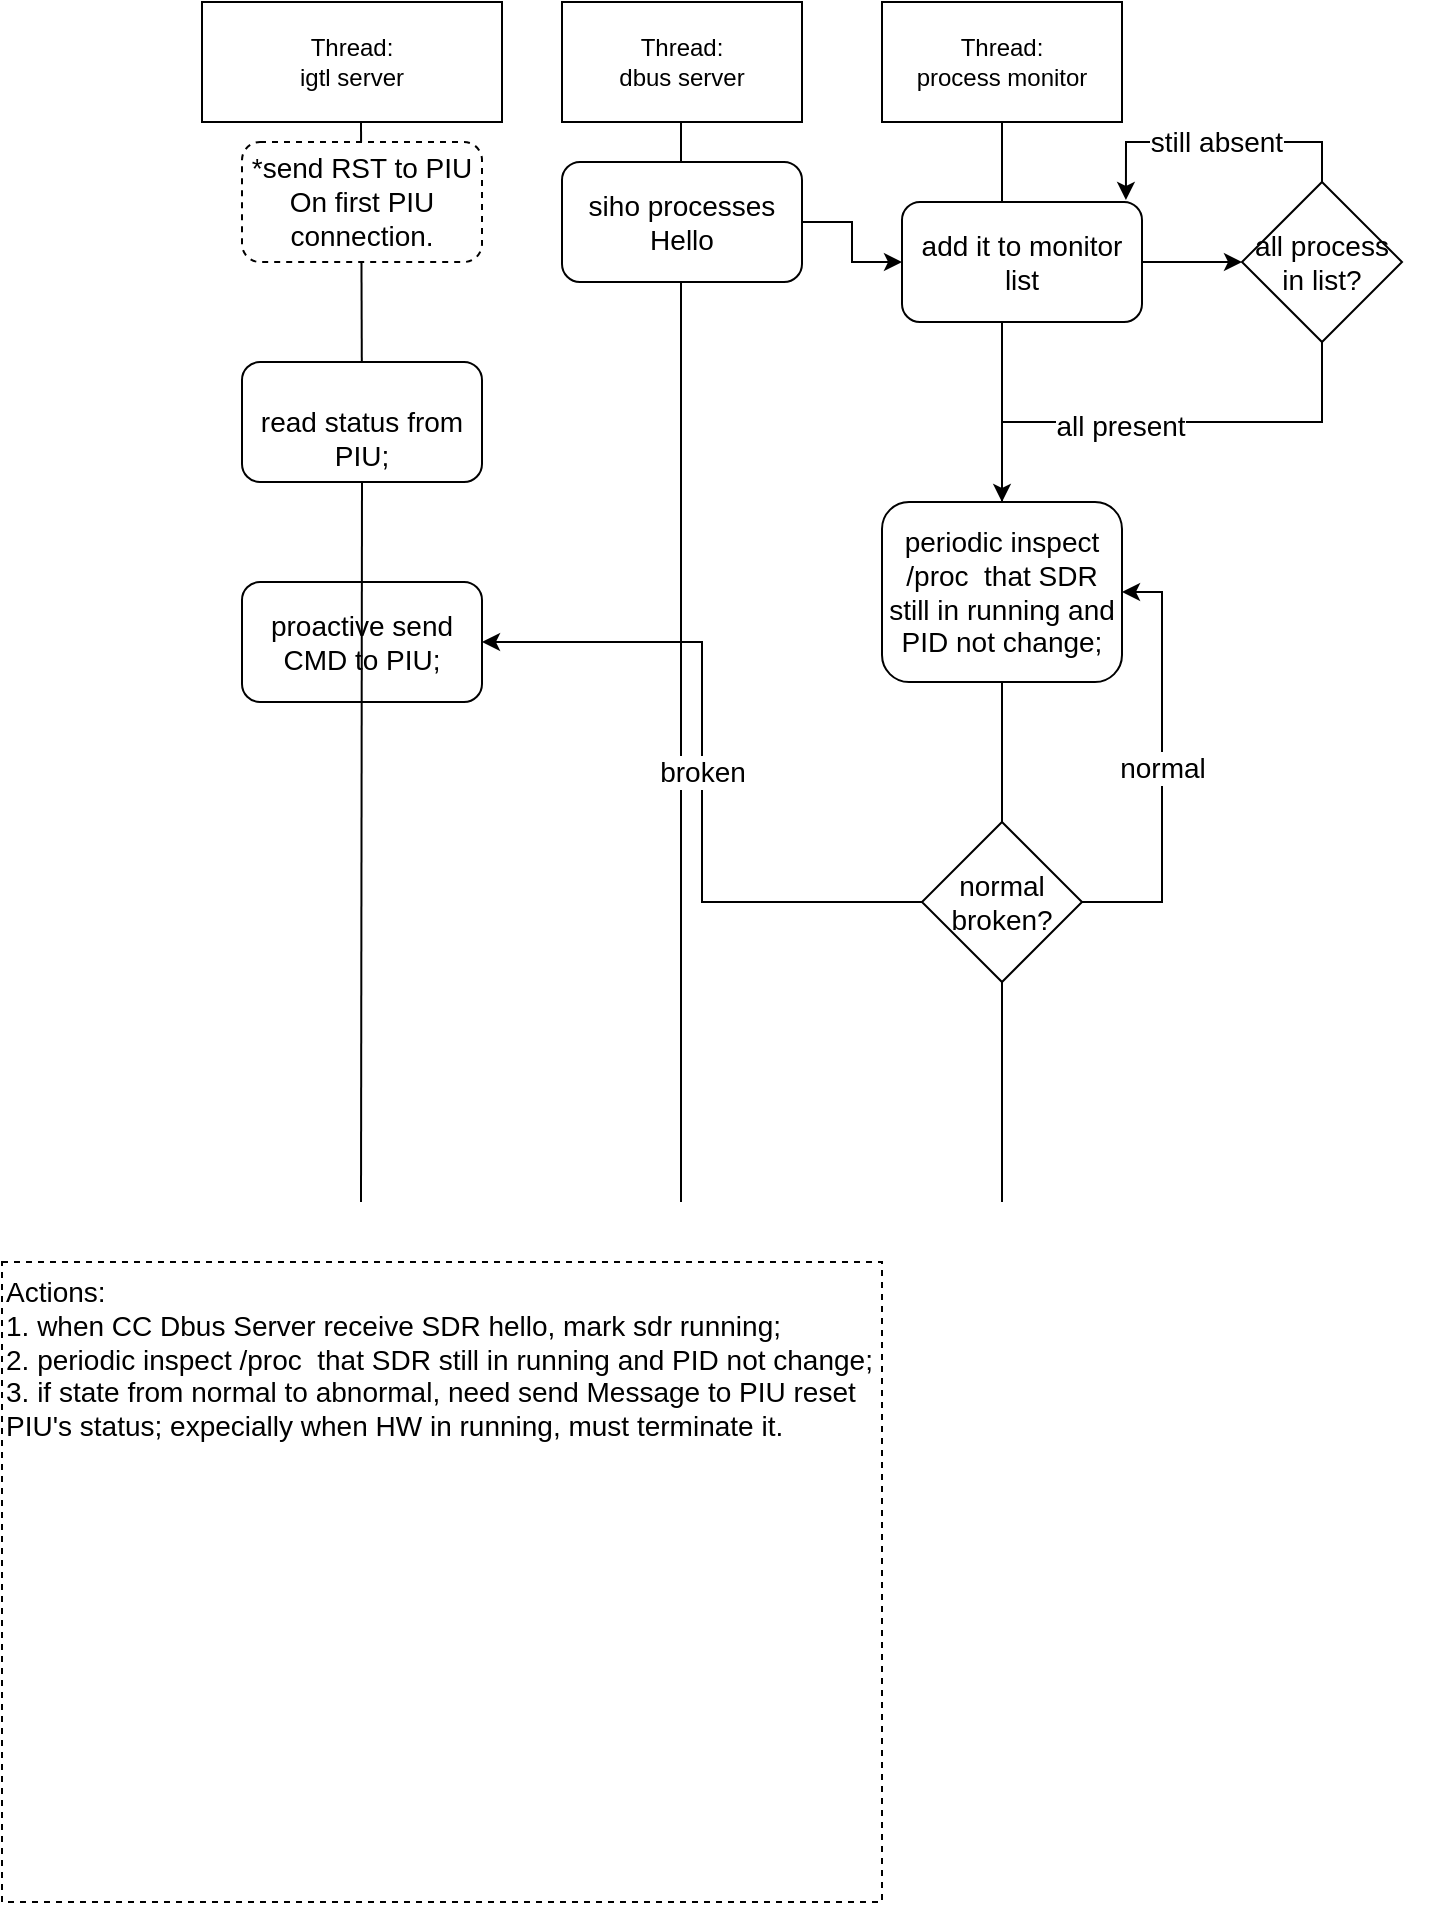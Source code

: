 <mxfile version="28.0.1">
  <diagram name="Page-1" id="2vrLj968ECqoZVZ6QWVB">
    <mxGraphModel dx="1602" dy="1089" grid="1" gridSize="10" guides="1" tooltips="1" connect="1" arrows="1" fold="1" page="1" pageScale="1" pageWidth="850" pageHeight="1100" math="0" shadow="0">
      <root>
        <mxCell id="0" />
        <mxCell id="1" parent="0" />
        <mxCell id="EXg-Ey4Vl2FOUV-P6atm-1" value="Thread:&lt;br&gt;igtl server" style="rounded=0;whiteSpace=wrap;html=1;" parent="1" vertex="1">
          <mxGeometry x="165" y="10" width="150" height="60" as="geometry" />
        </mxCell>
        <mxCell id="EXg-Ey4Vl2FOUV-P6atm-2" value="Thread:&lt;br&gt;dbus server" style="rounded=0;whiteSpace=wrap;html=1;" parent="1" vertex="1">
          <mxGeometry x="345" y="10" width="120" height="60" as="geometry" />
        </mxCell>
        <mxCell id="EXg-Ey4Vl2FOUV-P6atm-3" value="Thread:&lt;br&gt;process monitor" style="rounded=0;whiteSpace=wrap;html=1;" parent="1" vertex="1">
          <mxGeometry x="505" y="10" width="120" height="60" as="geometry" />
        </mxCell>
        <mxCell id="EXg-Ey4Vl2FOUV-P6atm-4" value="&lt;font style=&quot;font-size: 14px&quot;&gt;Actions:&lt;br&gt;1. when CC Dbus Server receive SDR hello, mark sdr running;&lt;br&gt;2. periodic inspect /proc&amp;nbsp; that SDR still in running and PID not change;&lt;br&gt;3. if state from normal to abnormal, need send Message to PIU reset PIU&#39;s status; expecially when HW in running, must terminate it.&lt;br&gt;&lt;br&gt;&lt;/font&gt;" style="text;html=1;strokeColor=default;fillColor=none;align=left;verticalAlign=top;whiteSpace=wrap;rounded=0;dashed=1;" parent="1" vertex="1">
          <mxGeometry x="65" y="640" width="440" height="320" as="geometry" />
        </mxCell>
        <mxCell id="EXg-Ey4Vl2FOUV-P6atm-5" value="" style="endArrow=none;html=1;rounded=0;fontSize=14;entryX=0.5;entryY=1;entryDx=0;entryDy=0;startArrow=none;" parent="1" source="EXg-Ey4Vl2FOUV-P6atm-12" target="EXg-Ey4Vl2FOUV-P6atm-3" edge="1">
          <mxGeometry width="50" height="50" relative="1" as="geometry">
            <mxPoint x="565" y="610" as="sourcePoint" />
            <mxPoint x="605" y="160" as="targetPoint" />
          </mxGeometry>
        </mxCell>
        <mxCell id="EXg-Ey4Vl2FOUV-P6atm-6" value="" style="endArrow=none;html=1;rounded=0;fontSize=14;entryX=0.5;entryY=1;entryDx=0;entryDy=0;startArrow=none;" parent="1" source="EXg-Ey4Vl2FOUV-P6atm-23" edge="1">
          <mxGeometry width="50" height="50" relative="1" as="geometry">
            <mxPoint x="244.5" y="610" as="sourcePoint" />
            <mxPoint x="244.5" y="70" as="targetPoint" />
          </mxGeometry>
        </mxCell>
        <mxCell id="EXg-Ey4Vl2FOUV-P6atm-7" value="" style="endArrow=none;html=1;rounded=0;fontSize=14;entryX=0.5;entryY=1;entryDx=0;entryDy=0;" parent="1" edge="1">
          <mxGeometry width="50" height="50" relative="1" as="geometry">
            <mxPoint x="404.5" y="610" as="sourcePoint" />
            <mxPoint x="404.5" y="70" as="targetPoint" />
          </mxGeometry>
        </mxCell>
        <mxCell id="EXg-Ey4Vl2FOUV-P6atm-8" value="proactive send CMD to PIU;" style="rounded=1;whiteSpace=wrap;html=1;fontSize=14;" parent="1" vertex="1">
          <mxGeometry x="185" y="300" width="120" height="60" as="geometry" />
        </mxCell>
        <mxCell id="EXg-Ey4Vl2FOUV-P6atm-9" value="&lt;span style=&quot;text-align: left&quot;&gt;periodic inspect /proc&amp;nbsp; that SDR still in running and PID not change;&lt;/span&gt;" style="rounded=1;whiteSpace=wrap;html=1;fontSize=14;" parent="1" vertex="1">
          <mxGeometry x="505" y="260" width="120" height="90" as="geometry" />
        </mxCell>
        <mxCell id="EXg-Ey4Vl2FOUV-P6atm-10" value="broken" style="edgeStyle=orthogonalEdgeStyle;rounded=0;orthogonalLoop=1;jettySize=auto;html=1;exitX=0;exitY=0.5;exitDx=0;exitDy=0;entryX=1;entryY=0.5;entryDx=0;entryDy=0;fontSize=14;" parent="1" source="EXg-Ey4Vl2FOUV-P6atm-12" target="EXg-Ey4Vl2FOUV-P6atm-8" edge="1">
          <mxGeometry relative="1" as="geometry" />
        </mxCell>
        <mxCell id="EXg-Ey4Vl2FOUV-P6atm-11" value="normal" style="edgeStyle=orthogonalEdgeStyle;rounded=0;orthogonalLoop=1;jettySize=auto;html=1;entryX=1;entryY=0.5;entryDx=0;entryDy=0;fontSize=14;" parent="1" source="EXg-Ey4Vl2FOUV-P6atm-12" target="EXg-Ey4Vl2FOUV-P6atm-9" edge="1">
          <mxGeometry relative="1" as="geometry">
            <Array as="points">
              <mxPoint x="645" y="460" />
              <mxPoint x="645" y="305" />
            </Array>
          </mxGeometry>
        </mxCell>
        <mxCell id="EXg-Ey4Vl2FOUV-P6atm-12" value="normal broken?" style="rhombus;whiteSpace=wrap;html=1;fontSize=14;" parent="1" vertex="1">
          <mxGeometry x="525" y="420" width="80" height="80" as="geometry" />
        </mxCell>
        <mxCell id="EXg-Ey4Vl2FOUV-P6atm-13" value="" style="endArrow=none;html=1;rounded=0;fontSize=14;entryX=0.5;entryY=1;entryDx=0;entryDy=0;" parent="1" target="EXg-Ey4Vl2FOUV-P6atm-12" edge="1">
          <mxGeometry width="50" height="50" relative="1" as="geometry">
            <mxPoint x="565" y="610" as="sourcePoint" />
            <mxPoint x="565" y="70" as="targetPoint" />
          </mxGeometry>
        </mxCell>
        <mxCell id="EXg-Ey4Vl2FOUV-P6atm-14" style="edgeStyle=orthogonalEdgeStyle;rounded=0;orthogonalLoop=1;jettySize=auto;html=1;exitX=1;exitY=0.5;exitDx=0;exitDy=0;fontSize=14;" parent="1" source="EXg-Ey4Vl2FOUV-P6atm-15" target="EXg-Ey4Vl2FOUV-P6atm-17" edge="1">
          <mxGeometry relative="1" as="geometry" />
        </mxCell>
        <mxCell id="EXg-Ey4Vl2FOUV-P6atm-15" value="siho processes Hello" style="rounded=1;whiteSpace=wrap;html=1;fontSize=14;" parent="1" vertex="1">
          <mxGeometry x="345" y="90" width="120" height="60" as="geometry" />
        </mxCell>
        <mxCell id="EXg-Ey4Vl2FOUV-P6atm-16" style="edgeStyle=orthogonalEdgeStyle;rounded=0;orthogonalLoop=1;jettySize=auto;html=1;exitX=1;exitY=0.5;exitDx=0;exitDy=0;fontSize=14;" parent="1" source="EXg-Ey4Vl2FOUV-P6atm-17" target="EXg-Ey4Vl2FOUV-P6atm-21" edge="1">
          <mxGeometry relative="1" as="geometry" />
        </mxCell>
        <mxCell id="EXg-Ey4Vl2FOUV-P6atm-17" value="add it to monitor list" style="rounded=1;whiteSpace=wrap;html=1;fontSize=14;" parent="1" vertex="1">
          <mxGeometry x="515" y="110" width="120" height="60" as="geometry" />
        </mxCell>
        <mxCell id="EXg-Ey4Vl2FOUV-P6atm-18" style="edgeStyle=orthogonalEdgeStyle;rounded=0;orthogonalLoop=1;jettySize=auto;html=1;exitX=0.5;exitY=1;exitDx=0;exitDy=0;entryX=0.5;entryY=0;entryDx=0;entryDy=0;fontSize=14;" parent="1" source="EXg-Ey4Vl2FOUV-P6atm-21" target="EXg-Ey4Vl2FOUV-P6atm-9" edge="1">
          <mxGeometry relative="1" as="geometry" />
        </mxCell>
        <mxCell id="EXg-Ey4Vl2FOUV-P6atm-19" value="all present" style="edgeLabel;html=1;align=center;verticalAlign=middle;resizable=0;points=[];fontSize=14;" parent="EXg-Ey4Vl2FOUV-P6atm-18" vertex="1" connectable="0">
          <mxGeometry x="0.175" y="2" relative="1" as="geometry">
            <mxPoint as="offset" />
          </mxGeometry>
        </mxCell>
        <mxCell id="EXg-Ey4Vl2FOUV-P6atm-20" value="still absent" style="edgeStyle=orthogonalEdgeStyle;rounded=0;orthogonalLoop=1;jettySize=auto;html=1;exitX=0.5;exitY=0;exitDx=0;exitDy=0;entryX=0.933;entryY=-0.017;entryDx=0;entryDy=0;entryPerimeter=0;fontSize=14;" parent="1" source="EXg-Ey4Vl2FOUV-P6atm-21" target="EXg-Ey4Vl2FOUV-P6atm-17" edge="1">
          <mxGeometry relative="1" as="geometry" />
        </mxCell>
        <mxCell id="EXg-Ey4Vl2FOUV-P6atm-21" value="all process in list?" style="rhombus;whiteSpace=wrap;html=1;fontSize=14;" parent="1" vertex="1">
          <mxGeometry x="685" y="100" width="80" height="80" as="geometry" />
        </mxCell>
        <mxCell id="EXg-Ey4Vl2FOUV-P6atm-22" value="*send RST to PIU On first PIU connection." style="rounded=1;whiteSpace=wrap;html=1;dashed=1;fontSize=14;strokeColor=default;" parent="1" vertex="1">
          <mxGeometry x="185" y="80" width="120" height="60" as="geometry" />
        </mxCell>
        <mxCell id="EXg-Ey4Vl2FOUV-P6atm-23" value="&lt;br&gt;read status from PIU;" style="rounded=1;whiteSpace=wrap;html=1;fontSize=14;" parent="1" vertex="1">
          <mxGeometry x="185" y="190" width="120" height="60" as="geometry" />
        </mxCell>
        <mxCell id="EXg-Ey4Vl2FOUV-P6atm-24" value="" style="endArrow=none;html=1;rounded=0;fontSize=14;entryX=0.5;entryY=1;entryDx=0;entryDy=0;" parent="1" target="EXg-Ey4Vl2FOUV-P6atm-23" edge="1">
          <mxGeometry width="50" height="50" relative="1" as="geometry">
            <mxPoint x="244.5" y="610" as="sourcePoint" />
            <mxPoint x="244.5" y="70" as="targetPoint" />
          </mxGeometry>
        </mxCell>
        <mxCell id="EXg-Ey4Vl2FOUV-P6atm-26" value="" style="swimlane;swimlaneHead=0;swimlaneBody=0;fontStyle=0;connectable=0;fillColor=none;startSize=0;collapsible=0;recursiveResize=0;expand=0;" parent="1" vertex="1">
          <mxGeometry x="665" y="810" width="120" height="120" as="geometry">
            <mxRectangle width="120" height="120" as="alternateBounds" />
          </mxGeometry>
        </mxCell>
      </root>
    </mxGraphModel>
  </diagram>
</mxfile>
